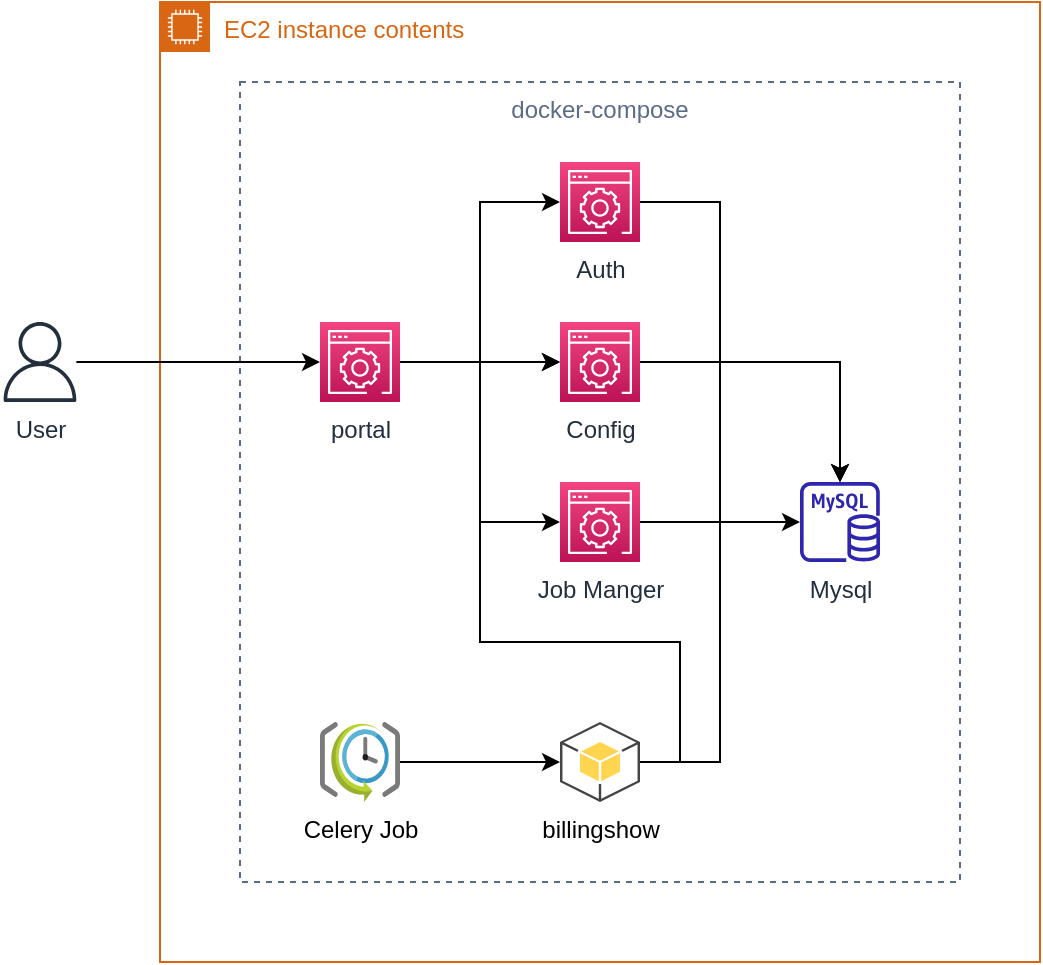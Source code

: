 <mxfile version="18.1.3" type="github">
  <diagram id="NeP4MCD0ylRsNIsM_wMx" name="Page-1">
    <mxGraphModel dx="901" dy="530" grid="1" gridSize="10" guides="1" tooltips="1" connect="1" arrows="1" fold="1" page="1" pageScale="1" pageWidth="827" pageHeight="1169" math="0" shadow="0">
      <root>
        <mxCell id="0" />
        <mxCell id="1" parent="0" />
        <mxCell id="NiAWh9aWZw4LFPSC6ZZG-1" value="EC2 instance contents" style="points=[[0,0],[0.25,0],[0.5,0],[0.75,0],[1,0],[1,0.25],[1,0.5],[1,0.75],[1,1],[0.75,1],[0.5,1],[0.25,1],[0,1],[0,0.75],[0,0.5],[0,0.25]];outlineConnect=0;gradientColor=none;html=1;whiteSpace=wrap;fontSize=12;fontStyle=0;container=1;pointerEvents=0;collapsible=0;recursiveResize=0;shape=mxgraph.aws4.group;grIcon=mxgraph.aws4.group_ec2_instance_contents;strokeColor=#D86613;fillColor=none;verticalAlign=top;align=left;spacingLeft=30;fontColor=#D86613;dashed=0;" vertex="1" parent="1">
          <mxGeometry x="120" y="120" width="440" height="480" as="geometry" />
        </mxCell>
        <mxCell id="NiAWh9aWZw4LFPSC6ZZG-2" value="docker-compose" style="fillColor=none;strokeColor=#5A6C86;dashed=1;verticalAlign=top;fontStyle=0;fontColor=#5A6C86;" vertex="1" parent="NiAWh9aWZw4LFPSC6ZZG-1">
          <mxGeometry x="40" y="40" width="360" height="400" as="geometry" />
        </mxCell>
        <mxCell id="NiAWh9aWZw4LFPSC6ZZG-4" value="Mysql" style="sketch=0;outlineConnect=0;fontColor=#232F3E;gradientColor=none;fillColor=#2E27AD;strokeColor=none;dashed=0;verticalLabelPosition=bottom;verticalAlign=top;align=center;html=1;fontSize=12;fontStyle=0;pointerEvents=1;shape=mxgraph.aws4.rds_mysql_instance;" vertex="1" parent="NiAWh9aWZw4LFPSC6ZZG-1">
          <mxGeometry x="320" y="240" width="40" height="40" as="geometry" />
        </mxCell>
        <mxCell id="NiAWh9aWZw4LFPSC6ZZG-11" style="edgeStyle=orthogonalEdgeStyle;rounded=0;orthogonalLoop=1;jettySize=auto;html=1;entryX=0;entryY=0.5;entryDx=0;entryDy=0;entryPerimeter=0;startArrow=none;startFill=0;" edge="1" parent="NiAWh9aWZw4LFPSC6ZZG-1" source="NiAWh9aWZw4LFPSC6ZZG-3" target="NiAWh9aWZw4LFPSC6ZZG-9">
          <mxGeometry relative="1" as="geometry">
            <Array as="points">
              <mxPoint x="160" y="180" />
              <mxPoint x="160" y="100" />
            </Array>
          </mxGeometry>
        </mxCell>
        <mxCell id="NiAWh9aWZw4LFPSC6ZZG-12" style="edgeStyle=orthogonalEdgeStyle;rounded=0;orthogonalLoop=1;jettySize=auto;html=1;startArrow=none;" edge="1" parent="NiAWh9aWZw4LFPSC6ZZG-1" source="NiAWh9aWZw4LFPSC6ZZG-18" target="NiAWh9aWZw4LFPSC6ZZG-4">
          <mxGeometry relative="1" as="geometry" />
        </mxCell>
        <mxCell id="NiAWh9aWZw4LFPSC6ZZG-21" style="edgeStyle=orthogonalEdgeStyle;rounded=0;orthogonalLoop=1;jettySize=auto;html=1;entryX=0;entryY=0.5;entryDx=0;entryDy=0;entryPerimeter=0;startArrow=none;startFill=0;endArrow=classic;endFill=1;" edge="1" parent="NiAWh9aWZw4LFPSC6ZZG-1" source="NiAWh9aWZw4LFPSC6ZZG-3" target="NiAWh9aWZw4LFPSC6ZZG-20">
          <mxGeometry relative="1" as="geometry" />
        </mxCell>
        <mxCell id="NiAWh9aWZw4LFPSC6ZZG-3" value="portal" style="sketch=0;points=[[0,0,0],[0.25,0,0],[0.5,0,0],[0.75,0,0],[1,0,0],[0,1,0],[0.25,1,0],[0.5,1,0],[0.75,1,0],[1,1,0],[0,0.25,0],[0,0.5,0],[0,0.75,0],[1,0.25,0],[1,0.5,0],[1,0.75,0]];points=[[0,0,0],[0.25,0,0],[0.5,0,0],[0.75,0,0],[1,0,0],[0,1,0],[0.25,1,0],[0.5,1,0],[0.75,1,0],[1,1,0],[0,0.25,0],[0,0.5,0],[0,0.75,0],[1,0.25,0],[1,0.5,0],[1,0.75,0]];outlineConnect=0;fontColor=#232F3E;gradientColor=#F34482;gradientDirection=north;fillColor=#BC1356;strokeColor=#ffffff;dashed=0;verticalLabelPosition=bottom;verticalAlign=top;align=center;html=1;fontSize=12;fontStyle=0;shape=mxgraph.aws4.resourceIcon;resIcon=mxgraph.aws4.management_console;" vertex="1" parent="NiAWh9aWZw4LFPSC6ZZG-1">
          <mxGeometry x="80" y="160" width="40" height="40" as="geometry" />
        </mxCell>
        <mxCell id="NiAWh9aWZw4LFPSC6ZZG-24" style="edgeStyle=orthogonalEdgeStyle;rounded=0;orthogonalLoop=1;jettySize=auto;html=1;entryX=0;entryY=0.5;entryDx=0;entryDy=0;entryPerimeter=0;startArrow=none;startFill=0;endArrow=classic;endFill=1;" edge="1" parent="NiAWh9aWZw4LFPSC6ZZG-1" source="NiAWh9aWZw4LFPSC6ZZG-7" target="NiAWh9aWZw4LFPSC6ZZG-16">
          <mxGeometry relative="1" as="geometry" />
        </mxCell>
        <mxCell id="NiAWh9aWZw4LFPSC6ZZG-7" value="Celery Job" style="sketch=0;html=1;points=[];align=center;image;fontSize=12;image=img/lib/mscae/SchedulerJobCollection.svg;" vertex="1" parent="NiAWh9aWZw4LFPSC6ZZG-1">
          <mxGeometry x="80" y="360" width="40" height="40" as="geometry" />
        </mxCell>
        <mxCell id="NiAWh9aWZw4LFPSC6ZZG-15" style="edgeStyle=orthogonalEdgeStyle;rounded=0;orthogonalLoop=1;jettySize=auto;html=1;startArrow=none;startFill=0;" edge="1" parent="NiAWh9aWZw4LFPSC6ZZG-1" source="NiAWh9aWZw4LFPSC6ZZG-9" target="NiAWh9aWZw4LFPSC6ZZG-4">
          <mxGeometry relative="1" as="geometry">
            <Array as="points">
              <mxPoint x="280" y="100" />
              <mxPoint x="280" y="180" />
            </Array>
          </mxGeometry>
        </mxCell>
        <mxCell id="NiAWh9aWZw4LFPSC6ZZG-9" value="Auth" style="sketch=0;points=[[0,0,0],[0.25,0,0],[0.5,0,0],[0.75,0,0],[1,0,0],[0,1,0],[0.25,1,0],[0.5,1,0],[0.75,1,0],[1,1,0],[0,0.25,0],[0,0.5,0],[0,0.75,0],[1,0.25,0],[1,0.5,0],[1,0.75,0]];points=[[0,0,0],[0.25,0,0],[0.5,0,0],[0.75,0,0],[1,0,0],[0,1,0],[0.25,1,0],[0.5,1,0],[0.75,1,0],[1,1,0],[0,0.25,0],[0,0.5,0],[0,0.75,0],[1,0.25,0],[1,0.5,0],[1,0.75,0]];outlineConnect=0;fontColor=#232F3E;gradientColor=#F34482;gradientDirection=north;fillColor=#BC1356;strokeColor=#ffffff;dashed=0;verticalLabelPosition=bottom;verticalAlign=top;align=center;html=1;fontSize=12;fontStyle=0;shape=mxgraph.aws4.resourceIcon;resIcon=mxgraph.aws4.management_console;" vertex="1" parent="NiAWh9aWZw4LFPSC6ZZG-1">
          <mxGeometry x="200" y="80" width="40" height="40" as="geometry" />
        </mxCell>
        <mxCell id="NiAWh9aWZw4LFPSC6ZZG-23" style="edgeStyle=orthogonalEdgeStyle;rounded=0;orthogonalLoop=1;jettySize=auto;html=1;startArrow=none;startFill=0;endArrow=classic;endFill=1;" edge="1" parent="NiAWh9aWZw4LFPSC6ZZG-1" source="NiAWh9aWZw4LFPSC6ZZG-16" target="NiAWh9aWZw4LFPSC6ZZG-18">
          <mxGeometry relative="1" as="geometry">
            <Array as="points">
              <mxPoint x="260" y="380" />
              <mxPoint x="260" y="320" />
              <mxPoint x="160" y="320" />
              <mxPoint x="160" y="180" />
            </Array>
          </mxGeometry>
        </mxCell>
        <mxCell id="NiAWh9aWZw4LFPSC6ZZG-25" style="edgeStyle=orthogonalEdgeStyle;rounded=0;orthogonalLoop=1;jettySize=auto;html=1;startArrow=none;startFill=0;endArrow=classic;endFill=1;" edge="1" parent="NiAWh9aWZw4LFPSC6ZZG-1" source="NiAWh9aWZw4LFPSC6ZZG-16" target="NiAWh9aWZw4LFPSC6ZZG-4">
          <mxGeometry relative="1" as="geometry">
            <Array as="points">
              <mxPoint x="280" y="380" />
              <mxPoint x="280" y="180" />
            </Array>
          </mxGeometry>
        </mxCell>
        <mxCell id="NiAWh9aWZw4LFPSC6ZZG-16" value="billingshow" style="outlineConnect=0;dashed=0;verticalLabelPosition=bottom;verticalAlign=top;align=center;html=1;shape=mxgraph.aws3.android;fillColor=#FFD44F;gradientColor=none;" vertex="1" parent="NiAWh9aWZw4LFPSC6ZZG-1">
          <mxGeometry x="200" y="360" width="40" height="40" as="geometry" />
        </mxCell>
        <mxCell id="NiAWh9aWZw4LFPSC6ZZG-18" value="Config" style="sketch=0;points=[[0,0,0],[0.25,0,0],[0.5,0,0],[0.75,0,0],[1,0,0],[0,1,0],[0.25,1,0],[0.5,1,0],[0.75,1,0],[1,1,0],[0,0.25,0],[0,0.5,0],[0,0.75,0],[1,0.25,0],[1,0.5,0],[1,0.75,0]];points=[[0,0,0],[0.25,0,0],[0.5,0,0],[0.75,0,0],[1,0,0],[0,1,0],[0.25,1,0],[0.5,1,0],[0.75,1,0],[1,1,0],[0,0.25,0],[0,0.5,0],[0,0.75,0],[1,0.25,0],[1,0.5,0],[1,0.75,0]];outlineConnect=0;fontColor=#232F3E;gradientColor=#F34482;gradientDirection=north;fillColor=#BC1356;strokeColor=#ffffff;dashed=0;verticalLabelPosition=bottom;verticalAlign=top;align=center;html=1;fontSize=12;fontStyle=0;shape=mxgraph.aws4.resourceIcon;resIcon=mxgraph.aws4.management_console;" vertex="1" parent="NiAWh9aWZw4LFPSC6ZZG-1">
          <mxGeometry x="200" y="160" width="40" height="40" as="geometry" />
        </mxCell>
        <mxCell id="NiAWh9aWZw4LFPSC6ZZG-19" value="" style="edgeStyle=orthogonalEdgeStyle;rounded=0;orthogonalLoop=1;jettySize=auto;html=1;endArrow=classic;endFill=1;" edge="1" parent="NiAWh9aWZw4LFPSC6ZZG-1" source="NiAWh9aWZw4LFPSC6ZZG-3" target="NiAWh9aWZw4LFPSC6ZZG-18">
          <mxGeometry relative="1" as="geometry">
            <mxPoint x="240" y="300" as="sourcePoint" />
            <mxPoint x="440" y="300.1" as="targetPoint" />
          </mxGeometry>
        </mxCell>
        <mxCell id="NiAWh9aWZw4LFPSC6ZZG-22" style="edgeStyle=orthogonalEdgeStyle;rounded=0;orthogonalLoop=1;jettySize=auto;html=1;startArrow=none;startFill=0;endArrow=classic;endFill=1;" edge="1" parent="NiAWh9aWZw4LFPSC6ZZG-1" source="NiAWh9aWZw4LFPSC6ZZG-20" target="NiAWh9aWZw4LFPSC6ZZG-4">
          <mxGeometry relative="1" as="geometry">
            <Array as="points">
              <mxPoint x="280" y="260" />
              <mxPoint x="280" y="260" />
            </Array>
          </mxGeometry>
        </mxCell>
        <mxCell id="NiAWh9aWZw4LFPSC6ZZG-20" value="Job Manger" style="sketch=0;points=[[0,0,0],[0.25,0,0],[0.5,0,0],[0.75,0,0],[1,0,0],[0,1,0],[0.25,1,0],[0.5,1,0],[0.75,1,0],[1,1,0],[0,0.25,0],[0,0.5,0],[0,0.75,0],[1,0.25,0],[1,0.5,0],[1,0.75,0]];points=[[0,0,0],[0.25,0,0],[0.5,0,0],[0.75,0,0],[1,0,0],[0,1,0],[0.25,1,0],[0.5,1,0],[0.75,1,0],[1,1,0],[0,0.25,0],[0,0.5,0],[0,0.75,0],[1,0.25,0],[1,0.5,0],[1,0.75,0]];outlineConnect=0;fontColor=#232F3E;gradientColor=#F34482;gradientDirection=north;fillColor=#BC1356;strokeColor=#ffffff;dashed=0;verticalLabelPosition=bottom;verticalAlign=top;align=center;html=1;fontSize=12;fontStyle=0;shape=mxgraph.aws4.resourceIcon;resIcon=mxgraph.aws4.management_console;" vertex="1" parent="NiAWh9aWZw4LFPSC6ZZG-1">
          <mxGeometry x="200" y="240" width="40" height="40" as="geometry" />
        </mxCell>
        <mxCell id="NiAWh9aWZw4LFPSC6ZZG-10" style="edgeStyle=orthogonalEdgeStyle;rounded=0;orthogonalLoop=1;jettySize=auto;html=1;" edge="1" parent="1" source="NiAWh9aWZw4LFPSC6ZZG-8" target="NiAWh9aWZw4LFPSC6ZZG-3">
          <mxGeometry relative="1" as="geometry" />
        </mxCell>
        <mxCell id="NiAWh9aWZw4LFPSC6ZZG-8" value="User" style="sketch=0;outlineConnect=0;fontColor=#232F3E;gradientColor=none;fillColor=#232F3D;strokeColor=none;dashed=0;verticalLabelPosition=bottom;verticalAlign=top;align=center;html=1;fontSize=12;fontStyle=0;aspect=fixed;pointerEvents=1;shape=mxgraph.aws4.user;" vertex="1" parent="1">
          <mxGeometry x="40" y="280" width="40" height="40" as="geometry" />
        </mxCell>
      </root>
    </mxGraphModel>
  </diagram>
</mxfile>
